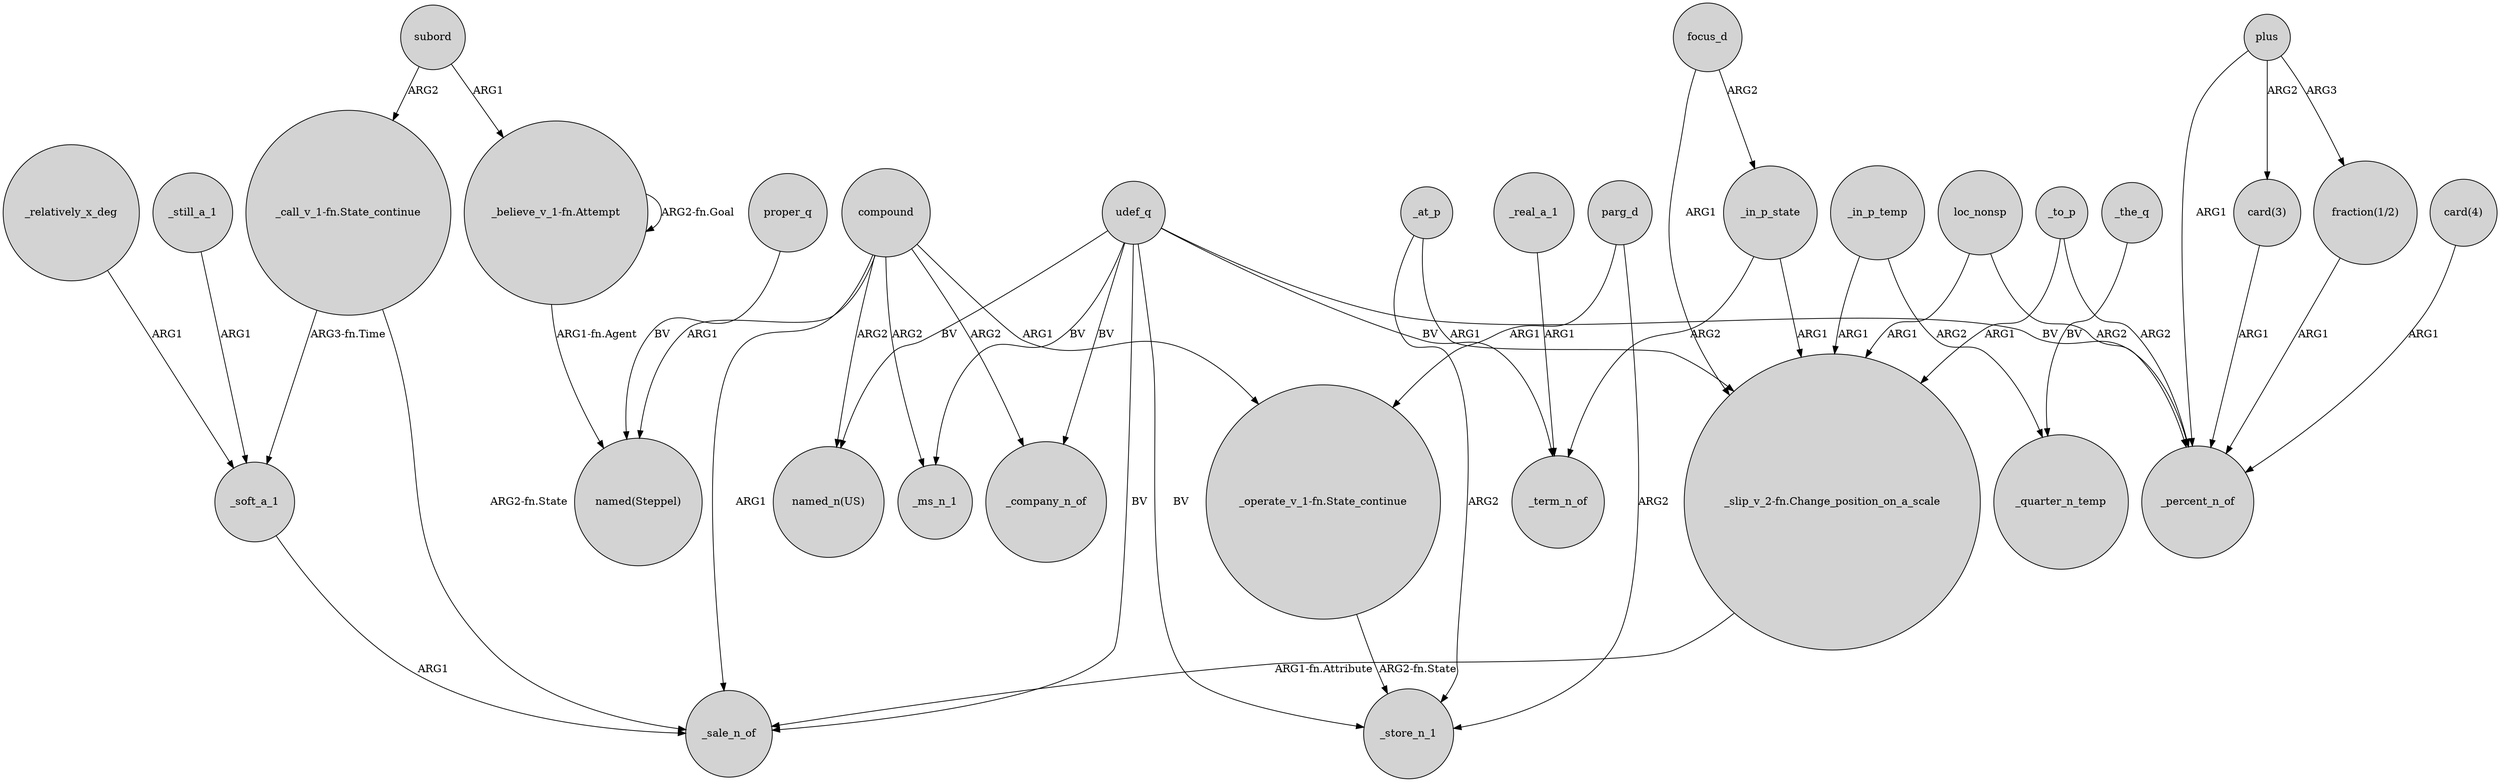 digraph {
	node [shape=circle style=filled]
	udef_q -> _term_n_of [label=BV]
	_in_p_temp -> _quarter_n_temp [label=ARG2]
	"card(4)" -> _percent_n_of [label=ARG1]
	focus_d -> _in_p_state [label=ARG2]
	parg_d -> _store_n_1 [label=ARG2]
	compound -> _ms_n_1 [label=ARG2]
	"_call_v_1-fn.State_continue" -> _soft_a_1 [label="ARG3-fn.Time"]
	_real_a_1 -> _term_n_of [label=ARG1]
	"_believe_v_1-fn.Attempt" -> "named(Steppel)" [label="ARG1-fn.Agent"]
	_in_p_state -> _term_n_of [label=ARG2]
	proper_q -> "named(Steppel)" [label=BV]
	_the_q -> _quarter_n_temp [label=BV]
	"card(3)" -> _percent_n_of [label=ARG1]
	_at_p -> _store_n_1 [label=ARG2]
	focus_d -> "_slip_v_2-fn.Change_position_on_a_scale" [label=ARG1]
	"_believe_v_1-fn.Attempt" -> "_believe_v_1-fn.Attempt" [label="ARG2-fn.Goal"]
	"_call_v_1-fn.State_continue" -> _sale_n_of [label="ARG2-fn.State"]
	udef_q -> _sale_n_of [label=BV]
	_to_p -> _percent_n_of [label=ARG2]
	compound -> _company_n_of [label=ARG2]
	plus -> _percent_n_of [label=ARG1]
	compound -> "named(Steppel)" [label=ARG1]
	loc_nonsp -> "_slip_v_2-fn.Change_position_on_a_scale" [label=ARG1]
	subord -> "_call_v_1-fn.State_continue" [label=ARG2]
	_to_p -> "_slip_v_2-fn.Change_position_on_a_scale" [label=ARG1]
	_at_p -> "_slip_v_2-fn.Change_position_on_a_scale" [label=ARG1]
	udef_q -> _store_n_1 [label=BV]
	_soft_a_1 -> _sale_n_of [label=ARG1]
	_still_a_1 -> _soft_a_1 [label=ARG1]
	compound -> "_operate_v_1-fn.State_continue" [label=ARG1]
	"fraction(1/2)" -> _percent_n_of [label=ARG1]
	udef_q -> _percent_n_of [label=BV]
	parg_d -> "_operate_v_1-fn.State_continue" [label=ARG1]
	udef_q -> _company_n_of [label=BV]
	plus -> "card(3)" [label=ARG2]
	"_slip_v_2-fn.Change_position_on_a_scale" -> _sale_n_of [label="ARG1-fn.Attribute"]
	udef_q -> _ms_n_1 [label=BV]
	_in_p_temp -> "_slip_v_2-fn.Change_position_on_a_scale" [label=ARG1]
	subord -> "_believe_v_1-fn.Attempt" [label=ARG1]
	"_operate_v_1-fn.State_continue" -> _store_n_1 [label="ARG2-fn.State"]
	_relatively_x_deg -> _soft_a_1 [label=ARG1]
	compound -> "named_n(US)" [label=ARG2]
	udef_q -> "named_n(US)" [label=BV]
	compound -> _sale_n_of [label=ARG1]
	plus -> "fraction(1/2)" [label=ARG3]
	loc_nonsp -> _percent_n_of [label=ARG2]
	_in_p_state -> "_slip_v_2-fn.Change_position_on_a_scale" [label=ARG1]
}
